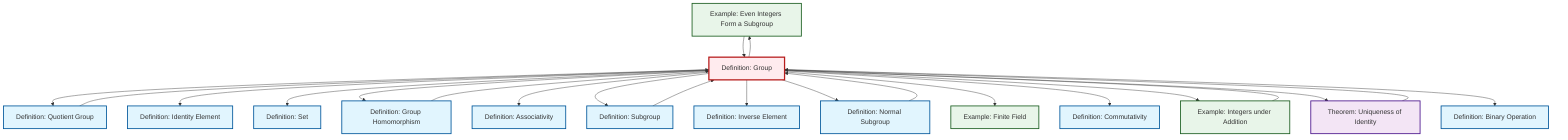 graph TD
    classDef definition fill:#e1f5fe,stroke:#01579b,stroke-width:2px
    classDef theorem fill:#f3e5f5,stroke:#4a148c,stroke-width:2px
    classDef axiom fill:#fff3e0,stroke:#e65100,stroke-width:2px
    classDef example fill:#e8f5e9,stroke:#1b5e20,stroke-width:2px
    classDef current fill:#ffebee,stroke:#b71c1c,stroke-width:3px
    ex-even-integers-subgroup["Example: Even Integers Form a Subgroup"]:::example
    def-group["Definition: Group"]:::definition
    def-normal-subgroup["Definition: Normal Subgroup"]:::definition
    def-binary-operation["Definition: Binary Operation"]:::definition
    def-commutativity["Definition: Commutativity"]:::definition
    def-quotient-group["Definition: Quotient Group"]:::definition
    def-identity-element["Definition: Identity Element"]:::definition
    ex-integers-addition["Example: Integers under Addition"]:::example
    thm-unique-identity["Theorem: Uniqueness of Identity"]:::theorem
    def-homomorphism["Definition: Group Homomorphism"]:::definition
    def-associativity["Definition: Associativity"]:::definition
    def-inverse-element["Definition: Inverse Element"]:::definition
    ex-finite-field["Example: Finite Field"]:::example
    def-set["Definition: Set"]:::definition
    def-subgroup["Definition: Subgroup"]:::definition
    def-group --> def-quotient-group
    def-group --> def-identity-element
    thm-unique-identity --> def-group
    def-group --> def-set
    def-group --> def-homomorphism
    def-group --> def-associativity
    def-group --> def-subgroup
    def-group --> def-inverse-element
    def-quotient-group --> def-group
    def-group --> def-normal-subgroup
    def-group --> ex-finite-field
    def-group --> ex-even-integers-subgroup
    ex-integers-addition --> def-group
    ex-even-integers-subgroup --> def-group
    def-subgroup --> def-group
    def-homomorphism --> def-group
    def-normal-subgroup --> def-group
    def-group --> def-commutativity
    def-group --> ex-integers-addition
    def-group --> thm-unique-identity
    def-group --> def-binary-operation
    class def-group current